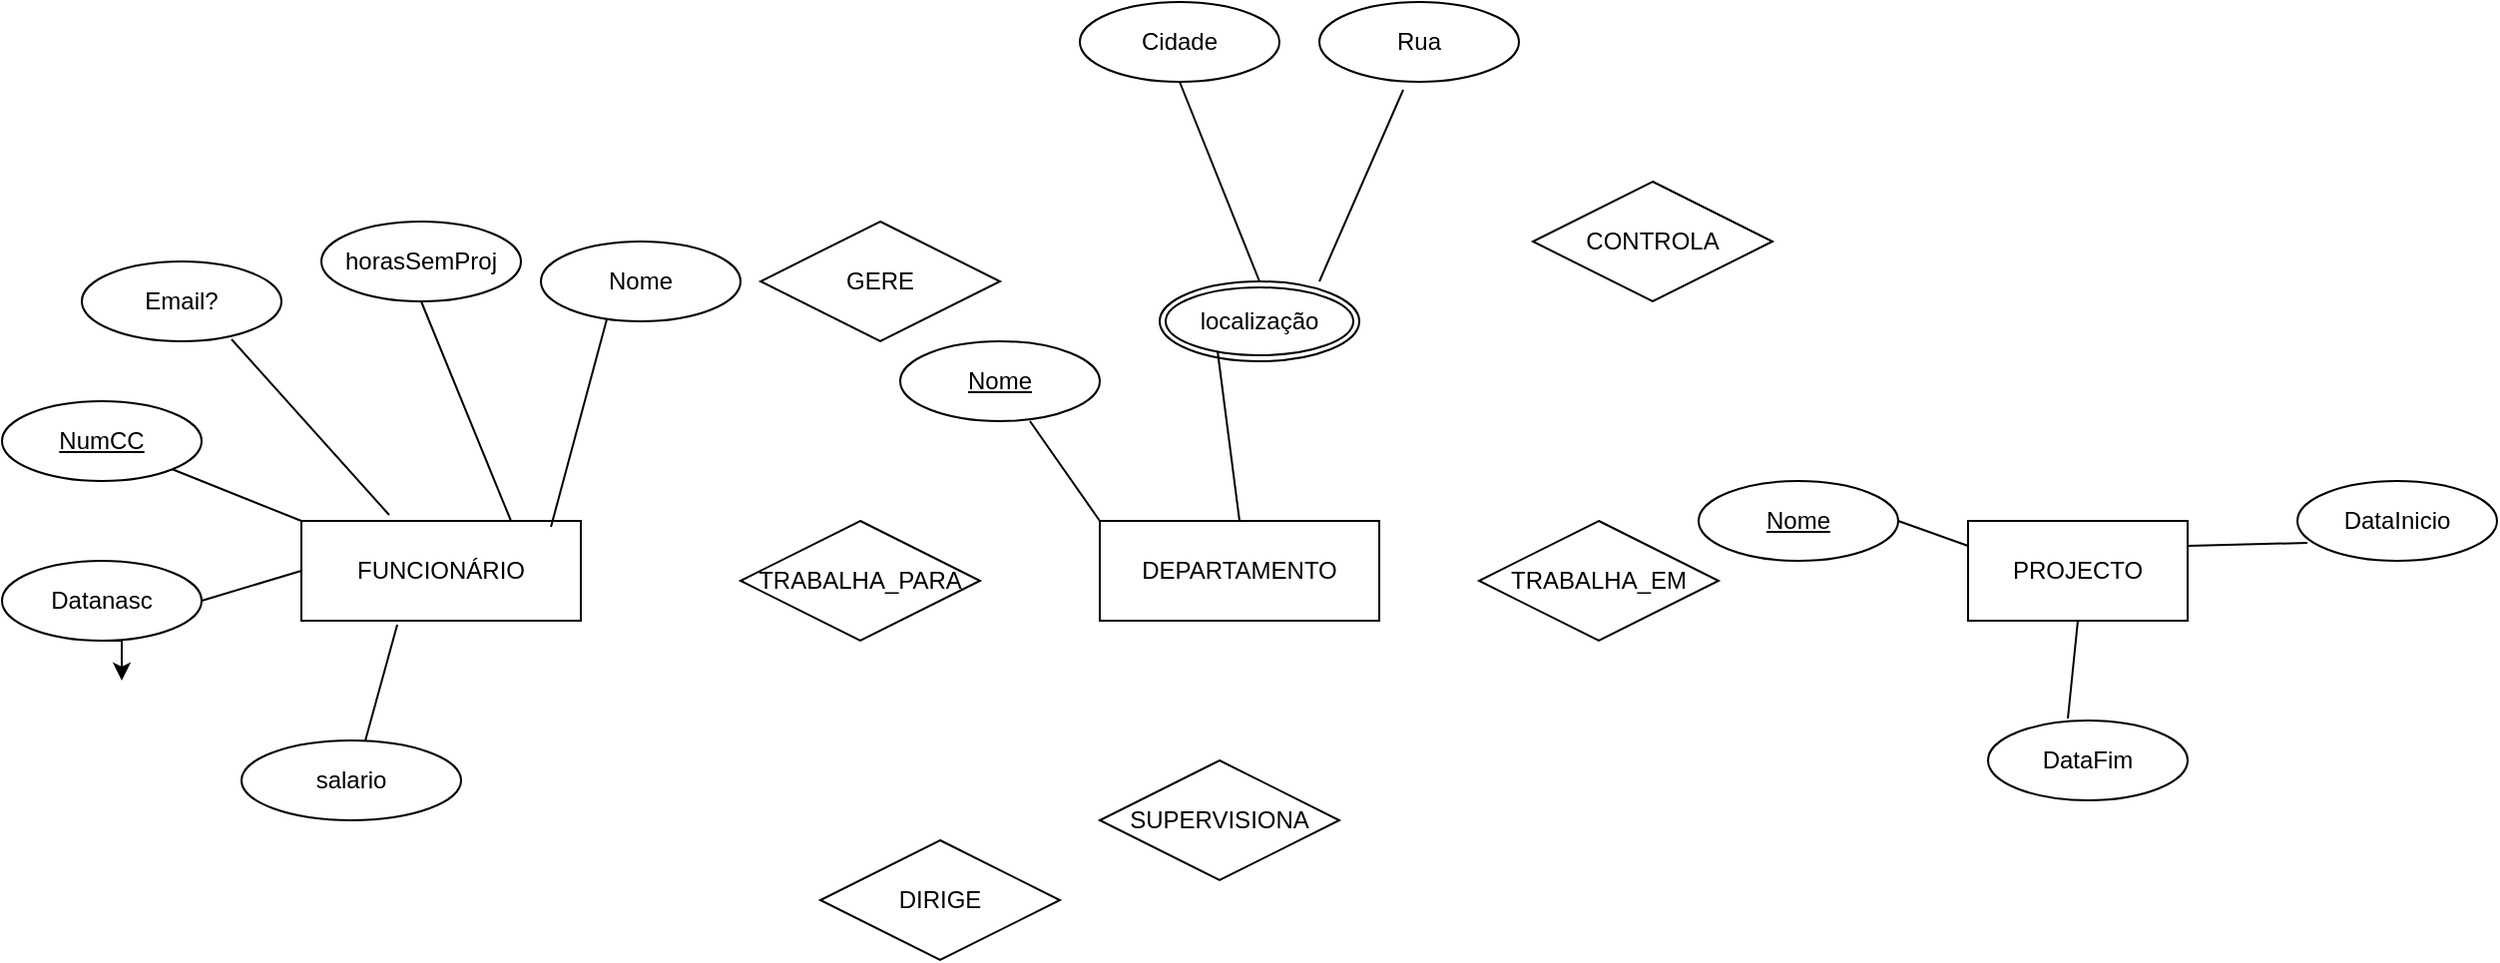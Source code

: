 <mxfile version="28.2.3">
  <diagram name="Página-1" id="IWyP6gXpM4Kds7o6jTB9">
    <mxGraphModel dx="2156" dy="1373" grid="1" gridSize="10" guides="1" tooltips="1" connect="1" arrows="1" fold="1" page="1" pageScale="1" pageWidth="1654" pageHeight="2336" math="0" shadow="0">
      <root>
        <mxCell id="0" />
        <mxCell id="1" parent="0" />
        <mxCell id="cCS2EJjrPb7kXljN89v2-1" value="DEPARTAMENTO" style="whiteSpace=wrap;html=1;align=center;" parent="1" vertex="1">
          <mxGeometry x="610" y="440" width="140" height="50" as="geometry" />
        </mxCell>
        <mxCell id="cCS2EJjrPb7kXljN89v2-2" value="PROJECTO" style="whiteSpace=wrap;html=1;align=center;" parent="1" vertex="1">
          <mxGeometry x="1045" y="440" width="110" height="50" as="geometry" />
        </mxCell>
        <mxCell id="cCS2EJjrPb7kXljN89v2-3" value="FUNCIONÁRIO" style="whiteSpace=wrap;html=1;align=center;" parent="1" vertex="1">
          <mxGeometry x="210" y="440" width="140" height="50" as="geometry" />
        </mxCell>
        <mxCell id="2nH_bc2Y_-LAqm_Yv-4i-1" style="edgeStyle=orthogonalEdgeStyle;rounded=0;orthogonalLoop=1;jettySize=auto;html=1;exitX=0.5;exitY=1;exitDx=0;exitDy=0;" edge="1" parent="1" source="cCS2EJjrPb7kXljN89v2-7">
          <mxGeometry relative="1" as="geometry">
            <mxPoint x="120" y="520.0" as="targetPoint" />
          </mxGeometry>
        </mxCell>
        <mxCell id="cCS2EJjrPb7kXljN89v2-7" value="Datanasc" style="ellipse;whiteSpace=wrap;html=1;align=center;" parent="1" vertex="1">
          <mxGeometry x="60" y="460" width="100" height="40" as="geometry" />
        </mxCell>
        <mxCell id="cCS2EJjrPb7kXljN89v2-9" value="Email?" style="ellipse;whiteSpace=wrap;html=1;align=center;" parent="1" vertex="1">
          <mxGeometry x="100" y="310" width="100" height="40" as="geometry" />
        </mxCell>
        <mxCell id="cCS2EJjrPb7kXljN89v2-10" value="salario" style="ellipse;whiteSpace=wrap;html=1;align=center;" parent="1" vertex="1">
          <mxGeometry x="180" y="550" width="110" height="40" as="geometry" />
        </mxCell>
        <mxCell id="cCS2EJjrPb7kXljN89v2-12" value="horasSemProj" style="ellipse;whiteSpace=wrap;html=1;align=center;" parent="1" vertex="1">
          <mxGeometry x="220" y="290" width="100" height="40" as="geometry" />
        </mxCell>
        <mxCell id="cCS2EJjrPb7kXljN89v2-17" value="" style="endArrow=none;html=1;rounded=0;exitX=0.75;exitY=0;exitDx=0;exitDy=0;entryX=0.5;entryY=1;entryDx=0;entryDy=0;" parent="1" source="cCS2EJjrPb7kXljN89v2-3" target="cCS2EJjrPb7kXljN89v2-12" edge="1">
          <mxGeometry relative="1" as="geometry">
            <mxPoint x="320" y="409.5" as="sourcePoint" />
            <mxPoint x="480" y="409.5" as="targetPoint" />
          </mxGeometry>
        </mxCell>
        <mxCell id="cCS2EJjrPb7kXljN89v2-18" value="" style="endArrow=none;html=1;rounded=0;exitX=0.314;exitY=-0.06;exitDx=0;exitDy=0;entryX=0.75;entryY=0.975;entryDx=0;entryDy=0;exitPerimeter=0;entryPerimeter=0;" parent="1" source="cCS2EJjrPb7kXljN89v2-3" target="cCS2EJjrPb7kXljN89v2-9" edge="1">
          <mxGeometry relative="1" as="geometry">
            <mxPoint x="220" y="430" as="sourcePoint" />
            <mxPoint x="235" y="370" as="targetPoint" />
          </mxGeometry>
        </mxCell>
        <mxCell id="cCS2EJjrPb7kXljN89v2-20" value="" style="endArrow=none;html=1;rounded=0;entryX=0;entryY=0.5;entryDx=0;entryDy=0;exitX=1;exitY=0.5;exitDx=0;exitDy=0;" parent="1" source="cCS2EJjrPb7kXljN89v2-7" target="cCS2EJjrPb7kXljN89v2-3" edge="1">
          <mxGeometry relative="1" as="geometry">
            <mxPoint x="160" y="480" as="sourcePoint" />
            <mxPoint x="155" y="450" as="targetPoint" />
          </mxGeometry>
        </mxCell>
        <mxCell id="cCS2EJjrPb7kXljN89v2-21" value="" style="endArrow=none;html=1;rounded=0;exitX=0;exitY=0;exitDx=0;exitDy=0;entryX=1;entryY=1;entryDx=0;entryDy=0;" parent="1" source="cCS2EJjrPb7kXljN89v2-3" edge="1" target="cCS2EJjrPb7kXljN89v2-43">
          <mxGeometry relative="1" as="geometry">
            <mxPoint x="150" y="470" as="sourcePoint" />
            <mxPoint x="162" y="417" as="targetPoint" />
          </mxGeometry>
        </mxCell>
        <mxCell id="cCS2EJjrPb7kXljN89v2-22" value="" style="endArrow=none;html=1;rounded=0;exitX=0.564;exitY=0;exitDx=0;exitDy=0;entryX=0.343;entryY=1.04;entryDx=0;entryDy=0;entryPerimeter=0;exitPerimeter=0;" parent="1" source="cCS2EJjrPb7kXljN89v2-10" target="cCS2EJjrPb7kXljN89v2-3" edge="1">
          <mxGeometry relative="1" as="geometry">
            <mxPoint x="260" y="600" as="sourcePoint" />
            <mxPoint x="275" y="540" as="targetPoint" />
          </mxGeometry>
        </mxCell>
        <mxCell id="cCS2EJjrPb7kXljN89v2-25" value="localização" style="ellipse;shape=doubleEllipse;margin=3;whiteSpace=wrap;html=1;align=center;" parent="1" vertex="1">
          <mxGeometry x="640" y="320" width="100" height="40" as="geometry" />
        </mxCell>
        <mxCell id="cCS2EJjrPb7kXljN89v2-26" value="" style="endArrow=none;html=1;rounded=0;exitX=0;exitY=0;exitDx=0;exitDy=0;entryX=0.65;entryY=1;entryDx=0;entryDy=0;entryPerimeter=0;" parent="1" source="cCS2EJjrPb7kXljN89v2-1" target="cCS2EJjrPb7kXljN89v2-46" edge="1">
          <mxGeometry relative="1" as="geometry">
            <mxPoint x="590" y="450" as="sourcePoint" />
            <mxPoint x="585.355" y="394.142" as="targetPoint" />
          </mxGeometry>
        </mxCell>
        <mxCell id="cCS2EJjrPb7kXljN89v2-27" value="" style="endArrow=none;html=1;rounded=0;exitX=0.5;exitY=0;exitDx=0;exitDy=0;entryX=0.29;entryY=0.875;entryDx=0;entryDy=0;entryPerimeter=0;" parent="1" source="cCS2EJjrPb7kXljN89v2-1" target="cCS2EJjrPb7kXljN89v2-25" edge="1">
          <mxGeometry relative="1" as="geometry">
            <mxPoint x="702.5" y="403" as="sourcePoint" />
            <mxPoint x="677.5" y="357" as="targetPoint" />
          </mxGeometry>
        </mxCell>
        <mxCell id="cCS2EJjrPb7kXljN89v2-29" value="DataFim" style="ellipse;whiteSpace=wrap;html=1;align=center;" parent="1" vertex="1">
          <mxGeometry x="1055" y="540" width="100" height="40" as="geometry" />
        </mxCell>
        <mxCell id="cCS2EJjrPb7kXljN89v2-30" value="DataInicio" style="ellipse;whiteSpace=wrap;html=1;align=center;" parent="1" vertex="1">
          <mxGeometry x="1210" y="420" width="100" height="40" as="geometry" />
        </mxCell>
        <mxCell id="cCS2EJjrPb7kXljN89v2-43" value="NumCC" style="ellipse;whiteSpace=wrap;html=1;align=center;fontStyle=4;" parent="1" vertex="1">
          <mxGeometry x="60" y="380" width="100" height="40" as="geometry" />
        </mxCell>
        <mxCell id="cCS2EJjrPb7kXljN89v2-44" value="Nome" style="ellipse;whiteSpace=wrap;html=1;align=center;" parent="1" vertex="1">
          <mxGeometry x="330" y="300" width="100" height="40" as="geometry" />
        </mxCell>
        <mxCell id="cCS2EJjrPb7kXljN89v2-45" value="" style="endArrow=none;html=1;rounded=0;exitX=0.893;exitY=0.06;exitDx=0;exitDy=0;entryX=0.33;entryY=0.975;entryDx=0;entryDy=0;entryPerimeter=0;exitPerimeter=0;" parent="1" source="cCS2EJjrPb7kXljN89v2-3" target="cCS2EJjrPb7kXljN89v2-44" edge="1">
          <mxGeometry relative="1" as="geometry">
            <mxPoint x="345" y="500" as="sourcePoint" />
            <mxPoint x="290" y="410" as="targetPoint" />
          </mxGeometry>
        </mxCell>
        <mxCell id="cCS2EJjrPb7kXljN89v2-46" value="Nome" style="ellipse;whiteSpace=wrap;html=1;align=center;fontStyle=4;" parent="1" vertex="1">
          <mxGeometry x="510" y="350" width="100" height="40" as="geometry" />
        </mxCell>
        <mxCell id="cCS2EJjrPb7kXljN89v2-47" value="" style="endArrow=none;html=1;rounded=0;exitX=0.8;exitY=0;exitDx=0;exitDy=0;exitPerimeter=0;entryX=0.42;entryY=1.1;entryDx=0;entryDy=0;entryPerimeter=0;" parent="1" source="cCS2EJjrPb7kXljN89v2-25" target="cCS2EJjrPb7kXljN89v2-49" edge="1">
          <mxGeometry relative="1" as="geometry">
            <mxPoint x="680" y="280" as="sourcePoint" />
            <mxPoint x="750" y="200" as="targetPoint" />
          </mxGeometry>
        </mxCell>
        <mxCell id="cCS2EJjrPb7kXljN89v2-48" value="" style="endArrow=none;html=1;rounded=0;entryX=0.5;entryY=0;entryDx=0;entryDy=0;exitX=0.5;exitY=1;exitDx=0;exitDy=0;" parent="1" source="cCS2EJjrPb7kXljN89v2-50" target="cCS2EJjrPb7kXljN89v2-25" edge="1">
          <mxGeometry relative="1" as="geometry">
            <mxPoint x="650" y="210" as="sourcePoint" />
            <mxPoint x="690" y="310" as="targetPoint" />
          </mxGeometry>
        </mxCell>
        <mxCell id="cCS2EJjrPb7kXljN89v2-49" value="Rua" style="ellipse;whiteSpace=wrap;html=1;align=center;" parent="1" vertex="1">
          <mxGeometry x="720" y="180" width="100" height="40" as="geometry" />
        </mxCell>
        <mxCell id="cCS2EJjrPb7kXljN89v2-50" value="Cidade" style="ellipse;whiteSpace=wrap;html=1;align=center;" parent="1" vertex="1">
          <mxGeometry x="600" y="180" width="100" height="40" as="geometry" />
        </mxCell>
        <mxCell id="cCS2EJjrPb7kXljN89v2-51" value="Nome" style="ellipse;whiteSpace=wrap;html=1;align=center;fontStyle=4;direction=west;" parent="1" vertex="1">
          <mxGeometry x="910" y="420" width="100" height="40" as="geometry" />
        </mxCell>
        <mxCell id="cCS2EJjrPb7kXljN89v2-54" value="" style="endArrow=none;html=1;rounded=0;entryX=0;entryY=0.25;entryDx=0;entryDy=0;exitX=0;exitY=0.5;exitDx=0;exitDy=0;" parent="1" source="cCS2EJjrPb7kXljN89v2-51" target="cCS2EJjrPb7kXljN89v2-2" edge="1">
          <mxGeometry relative="1" as="geometry">
            <mxPoint x="870" y="460" as="sourcePoint" />
            <mxPoint x="1030" y="460" as="targetPoint" />
          </mxGeometry>
        </mxCell>
        <mxCell id="cCS2EJjrPb7kXljN89v2-56" value="" style="endArrow=none;html=1;rounded=0;entryX=0.5;entryY=1;entryDx=0;entryDy=0;exitX=0.4;exitY=-0.025;exitDx=0;exitDy=0;exitPerimeter=0;" parent="1" source="cCS2EJjrPb7kXljN89v2-29" target="cCS2EJjrPb7kXljN89v2-2" edge="1">
          <mxGeometry relative="1" as="geometry">
            <mxPoint x="1080" y="580" as="sourcePoint" />
            <mxPoint x="1130" y="530" as="targetPoint" />
          </mxGeometry>
        </mxCell>
        <mxCell id="cCS2EJjrPb7kXljN89v2-58" value="" style="endArrow=none;html=1;rounded=0;entryX=0.05;entryY=0.775;entryDx=0;entryDy=0;exitX=1;exitY=0.25;exitDx=0;exitDy=0;entryPerimeter=0;" parent="1" source="cCS2EJjrPb7kXljN89v2-2" target="cCS2EJjrPb7kXljN89v2-30" edge="1">
          <mxGeometry relative="1" as="geometry">
            <mxPoint x="1253" y="499" as="sourcePoint" />
            <mxPoint x="1200" y="450" as="targetPoint" />
          </mxGeometry>
        </mxCell>
        <mxCell id="2nH_bc2Y_-LAqm_Yv-4i-2" value="SUPERVISIONA" style="shape=rhombus;perimeter=rhombusPerimeter;whiteSpace=wrap;html=1;align=center;" vertex="1" parent="1">
          <mxGeometry x="610" y="560" width="120" height="60" as="geometry" />
        </mxCell>
        <mxCell id="2nH_bc2Y_-LAqm_Yv-4i-3" value="TRABALHA_PARA" style="shape=rhombus;perimeter=rhombusPerimeter;whiteSpace=wrap;html=1;align=center;" vertex="1" parent="1">
          <mxGeometry x="430" y="440" width="120" height="60" as="geometry" />
        </mxCell>
        <mxCell id="2nH_bc2Y_-LAqm_Yv-4i-4" value="GERE" style="shape=rhombus;perimeter=rhombusPerimeter;whiteSpace=wrap;html=1;align=center;" vertex="1" parent="1">
          <mxGeometry x="440" y="290" width="120" height="60" as="geometry" />
        </mxCell>
        <mxCell id="2nH_bc2Y_-LAqm_Yv-4i-5" value="CONTROLA" style="shape=rhombus;perimeter=rhombusPerimeter;whiteSpace=wrap;html=1;align=center;" vertex="1" parent="1">
          <mxGeometry x="827" y="270" width="120" height="60" as="geometry" />
        </mxCell>
        <mxCell id="2nH_bc2Y_-LAqm_Yv-4i-6" value="DIRIGE&lt;span style=&quot;color: rgba(0, 0, 0, 0); font-family: monospace; font-size: 0px; text-align: start; text-wrap-mode: nowrap;&quot;&gt;%3CmxGraphModel%3E%3Croot%3E%3CmxCell%20id%3D%220%22%2F%3E%3CmxCell%20id%3D%221%22%20parent%3D%220%22%2F%3E%3CmxCell%20id%3D%222%22%20value%3D%22GERE%22%20style%3D%22shape%3Drhombus%3Bperimeter%3DrhombusPerimeter%3BwhiteSpace%3Dwrap%3Bhtml%3D1%3Balign%3Dcenter%3B%22%20vertex%3D%221%22%20parent%3D%221%22%3E%3CmxGeometry%20x%3D%22827%22%20y%3D%22780%22%20width%3D%22120%22%20height%3D%2260%22%20as%3D%22geometry%22%2F%3E%3C%2FmxCell%3E%3C%2Froot%3E%3C%2FmxGraphModel%3E&lt;/span&gt;" style="shape=rhombus;perimeter=rhombusPerimeter;whiteSpace=wrap;html=1;align=center;" vertex="1" parent="1">
          <mxGeometry x="470" y="600" width="120" height="60" as="geometry" />
        </mxCell>
        <mxCell id="2nH_bc2Y_-LAqm_Yv-4i-7" value="TRABALHA_EM" style="shape=rhombus;perimeter=rhombusPerimeter;whiteSpace=wrap;html=1;align=center;" vertex="1" parent="1">
          <mxGeometry x="800" y="440" width="120" height="60" as="geometry" />
        </mxCell>
      </root>
    </mxGraphModel>
  </diagram>
</mxfile>
